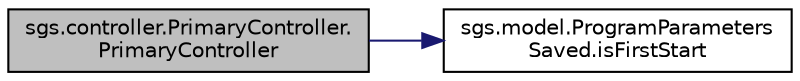 digraph "sgs.controller.PrimaryController.PrimaryController"
{
  edge [fontname="Helvetica",fontsize="10",labelfontname="Helvetica",labelfontsize="10"];
  node [fontname="Helvetica",fontsize="10",shape=record];
  rankdir="LR";
  Node1 [label="sgs.controller.PrimaryController.\lPrimaryController",height=0.2,width=0.4,color="black", fillcolor="grey75", style="filled" fontcolor="black"];
  Node1 -> Node2 [color="midnightblue",fontsize="10",style="solid"];
  Node2 [label="sgs.model.ProgramParameters\lSaved.isFirstStart",height=0.2,width=0.4,color="black", fillcolor="white", style="filled",URL="$classsgs_1_1model_1_1_program_parameters_saved.html#aaefc719f19975324e97f17d400649373"];
}
